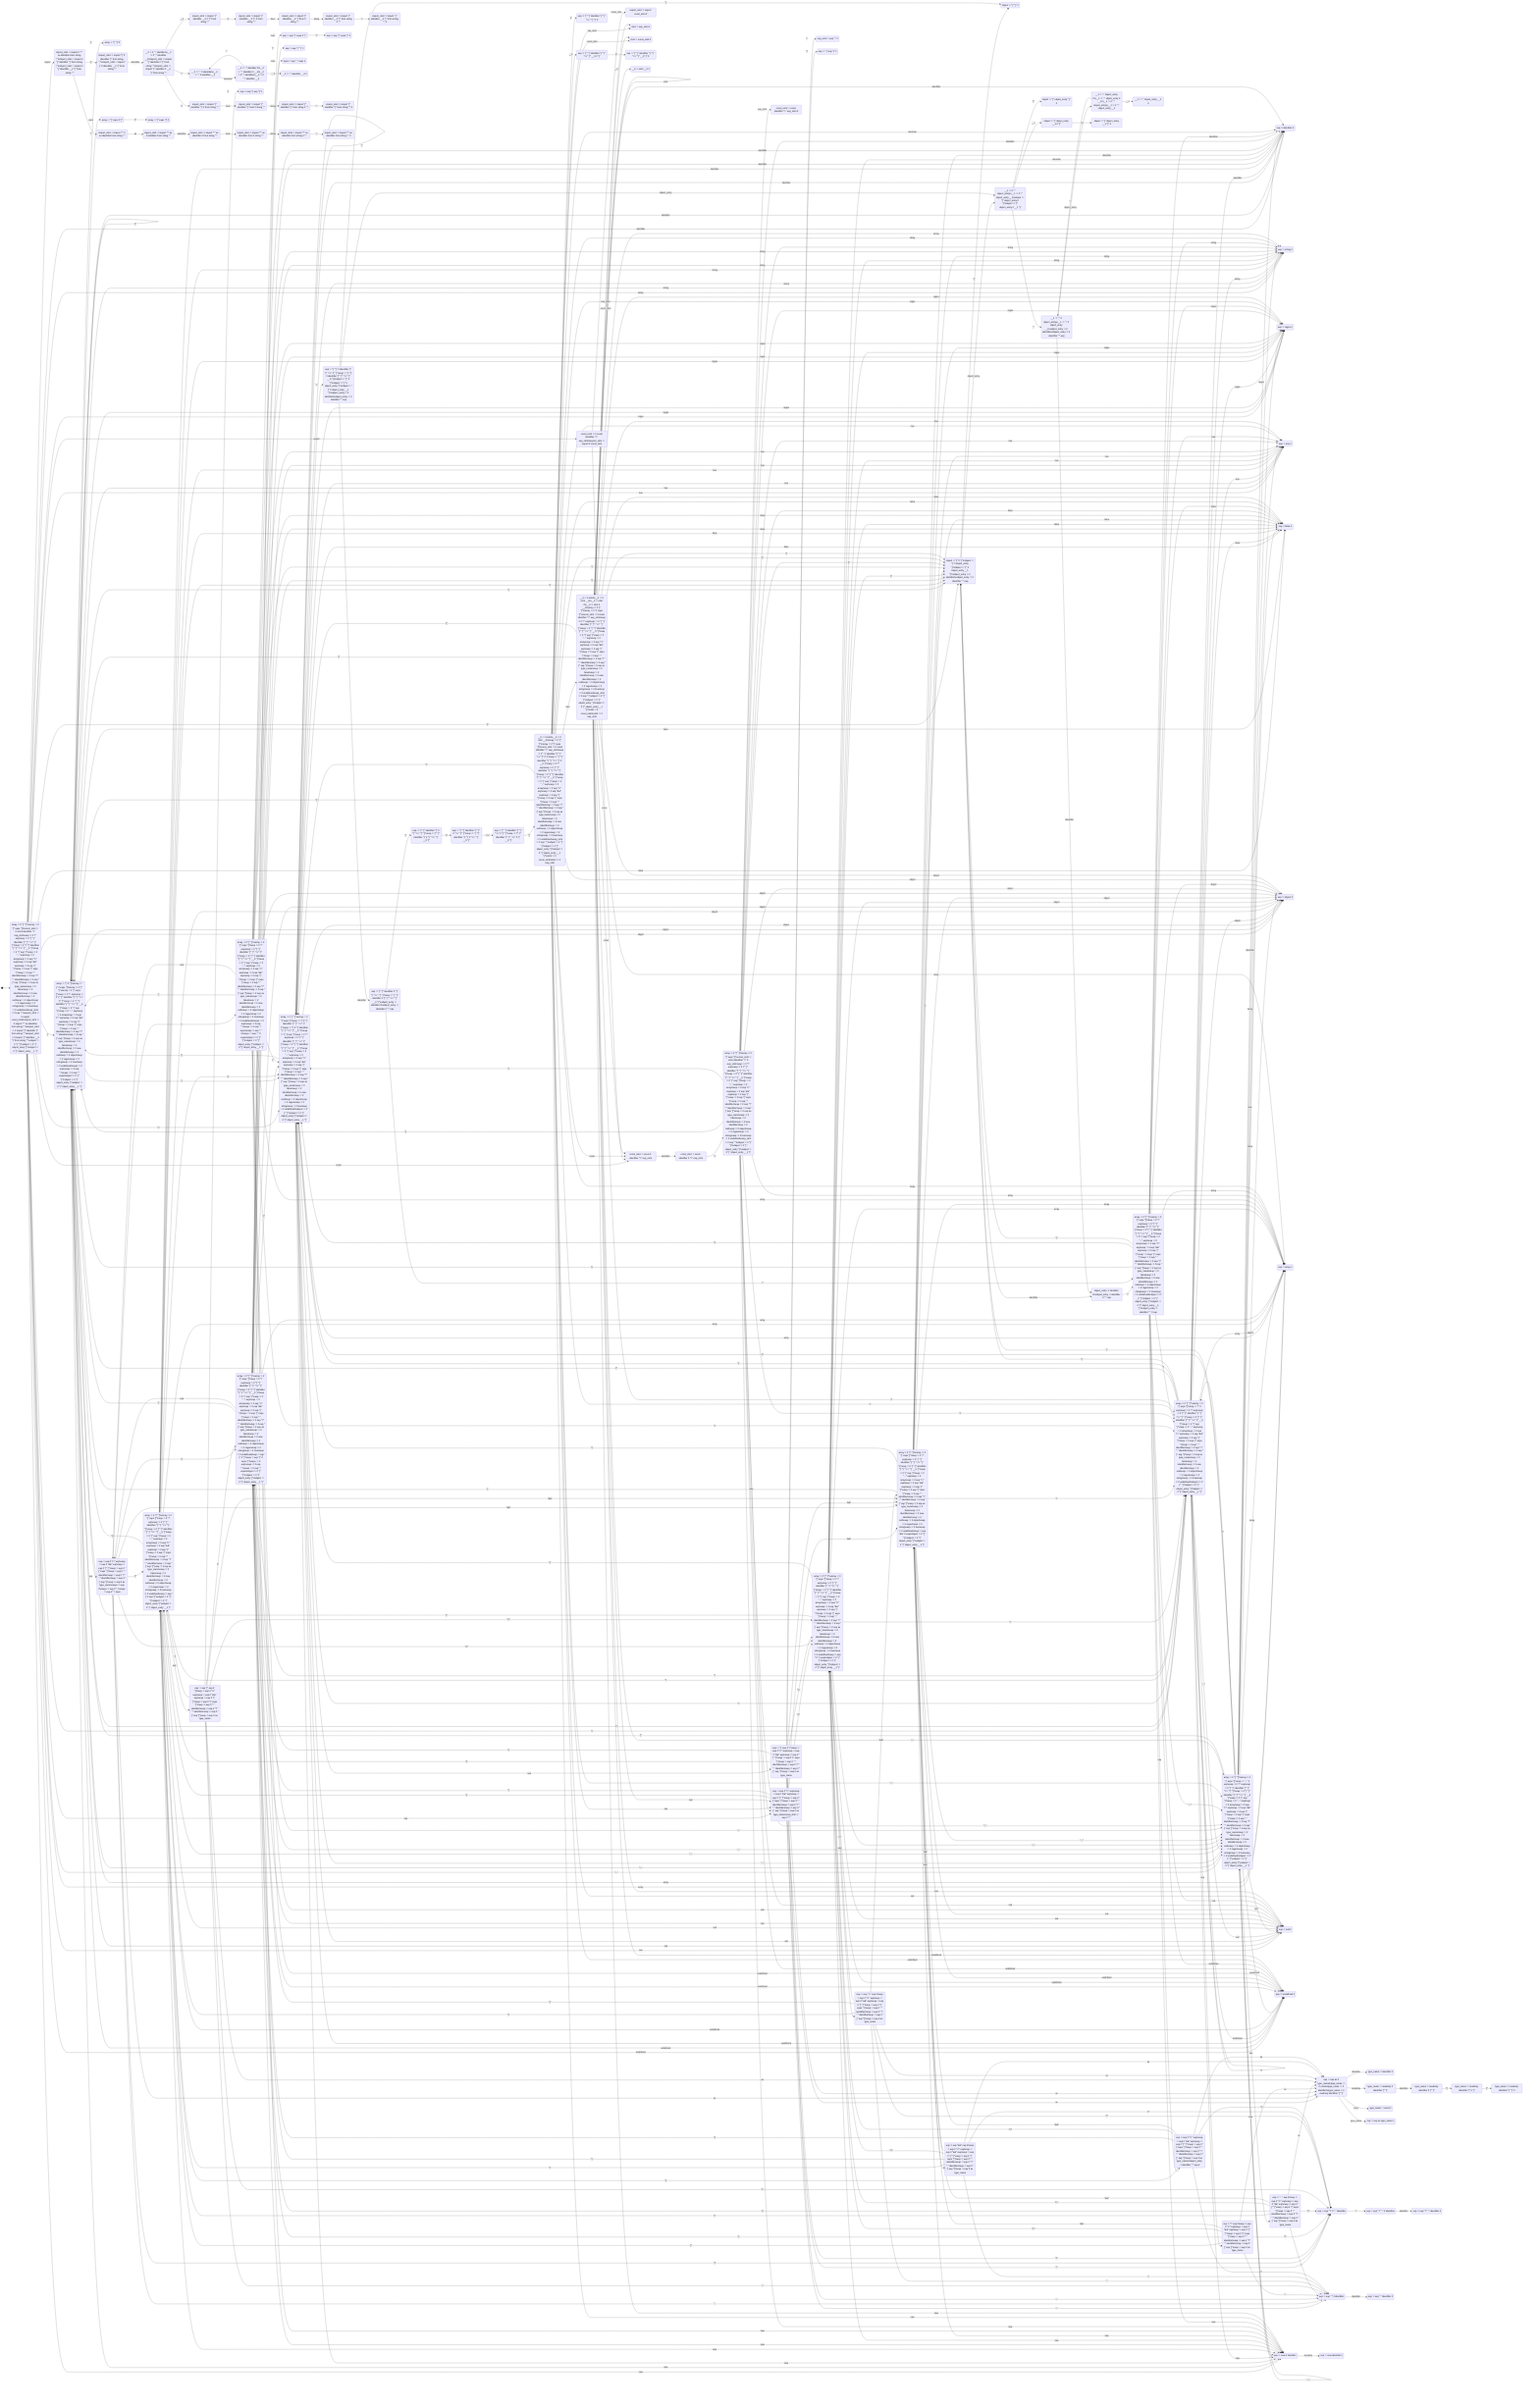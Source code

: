 stateDiagram-v2
direction LR
[*] --> pqx41xg
state "array := # &quot;[&quot; &quot;]&quot;\narray := # &quot;[&quot; exps &quot;]&quot;\nconst_stmt := # const identifier &quot;=&quot; exp_stmt\nexp := # &quot;!&quot; exp\nexp := # &quot;(&quot; &quot;{&quot; identifier &quot;}&quot; &quot;)&quot; &quot;=>&quot; &quot;{&quot; &quot;}&quot;\nexp := # &quot;(&quot; &quot;{&quot; identifier &quot;}&quot; &quot;)&quot; &quot;=>&quot; &quot;{&quot; __0 &quot;}&quot;\nexp := # &quot;(&quot; exp &quot;)&quot;\nexp := # &quot;...&quot; exp\nexp := # array\nexp := # exp &quot;!=&quot; exp\nexp := # exp &quot;&&&quot; exp\nexp := # exp &quot;(&quot; &quot;)&quot;\nexp := # exp &quot;(&quot; exps &quot;)&quot;\nexp := # exp &quot;.&quot; identifier\nexp := # exp &quot;?&quot; &quot;.&quot; identifier\nexp := # exp &quot;[&quot; exp &quot;]&quot;\nexp := # exp as type_name\nexp := # false\nexp := # identifier\nexp := # new identifier\nexp := # null\nexp := # object\nexp := # regex\nexp := # string\nexp := # true\nexp := # undefined\nexp_stmt := # exp &quot;;&quot;\nexport_stmt := # export const_stmt\nimport_stmt := # import &quot;*&quot; as identifier from string &quot;;&quot;\nimport_stmt := # import &quot;{&quot; identifier &quot;}&quot; from string &quot;;&quot;\nimport_stmt := # import &quot;{&quot; identifier __2 &quot;}&quot; from string &quot;;&quot;\nobject := # &quot;{&quot; &quot;}&quot;\nobject := # &quot;{&quot; object_entry &quot;}&quot;\nobject := # &quot;{&quot; object_entry __1 &quot;}&quot;" as pqx41xg
pqx41xg --> npreqca: #105;#100;#101;#110;#116;#105;#102;#105;#101;#114;
pqx41xg --> n414vr7: #34;#91;#34;
pqx41xg --> pia8n9b: #99;#111;#110;#115;#116;
pqx41xg --> ptu34g2: #101;#120;#112;
pqx41xg --> nxbgw36: #115;#116;#114;#105;#110;#103;
pqx41xg --> nduxh80: #114;#101;#103;#101;#120;
pqx41xg --> p9vc8y3: #116;#114;#117;#101;
pqx41xg --> plagb58: #102;#97;#108;#115;#101;
pqx41xg --> p9itirg: #111;#98;#106;#101;#99;#116;
pqx41xg --> pr2c7c2: #97;#114;#114;#97;#121;
pqx41xg --> p72kao4: #110;#117;#108;#108;
pqx41xg --> n28xhnr: #117;#110;#100;#101;#102;#105;#110;#101;#100;
pqx41xg --> n62dptj: #34;#40;#34;
pqx41xg --> p7di4vj: #34;#123;#34;
pqx41xg --> nfi3tvk: #110;#101;#119;
pqx41xg --> p4p6aod: #34;#33;#34;
pqx41xg --> nrnrome: #34;#46;#46;#46;#34;
pqx41xg --> n28uneg: #101;#120;#112;#111;#114;#116;
pqx41xg --> p2s4qwq: #105;#109;#112;#111;#114;#116;
state "exp := identifier #" as npreqca
state "array := &quot;[&quot; # &quot;]&quot;\narray := &quot;[&quot; # exps &quot;]&quot;\narray := # &quot;[&quot; &quot;]&quot;\narray := # &quot;[&quot; exps &quot;]&quot;\nexp := # &quot;!&quot; exp\nexp := # &quot;(&quot; &quot;{&quot; identifier &quot;}&quot; &quot;)&quot; &quot;=>&quot; &quot;{&quot; &quot;}&quot;\nexp := # &quot;(&quot; &quot;{&quot; identifier &quot;}&quot; &quot;)&quot; &quot;=>&quot; &quot;{&quot; __0 &quot;}&quot;\nexp := # &quot;(&quot; exp &quot;)&quot;\nexp := # &quot;...&quot; exp\nexp := # array\nexp := # exp &quot;!=&quot; exp\nexp := # exp &quot;&&&quot; exp\nexp := # exp &quot;(&quot; &quot;)&quot;\nexp := # exp &quot;(&quot; exps &quot;)&quot;\nexp := # exp &quot;.&quot; identifier\nexp := # exp &quot;?&quot; &quot;.&quot; identifier\nexp := # exp &quot;[&quot; exp &quot;]&quot;\nexp := # exp as type_name\nexp := # false\nexp := # identifier\nexp := # new identifier\nexp := # null\nexp := # object\nexp := # regex\nexp := # string\nexp := # true\nexp := # undefined\nexps := # exp\nexps := # exp &quot;,&quot;\nexps := # exp &quot;,&quot; exps\nobject := # &quot;{&quot; &quot;}&quot;\nobject := # &quot;{&quot; object_entry &quot;}&quot;\nobject := # &quot;{&quot; object_entry __1 &quot;}&quot;" as n414vr7
n414vr7 --> npreqca: #105;#100;#101;#110;#116;#105;#102;#105;#101;#114;
n414vr7 --> n414vr7: #34;#91;#34;
n414vr7 --> p6ippfh: #34;#93;#34;
n414vr7 --> nl8kr71: #101;#120;#112;
n414vr7 --> pb3oft9: #101;#120;#112;#115;
n414vr7 --> nxbgw36: #115;#116;#114;#105;#110;#103;
n414vr7 --> nduxh80: #114;#101;#103;#101;#120;
n414vr7 --> p9vc8y3: #116;#114;#117;#101;
n414vr7 --> plagb58: #102;#97;#108;#115;#101;
n414vr7 --> p9itirg: #111;#98;#106;#101;#99;#116;
n414vr7 --> pr2c7c2: #97;#114;#114;#97;#121;
n414vr7 --> p72kao4: #110;#117;#108;#108;
n414vr7 --> n28xhnr: #117;#110;#100;#101;#102;#105;#110;#101;#100;
n414vr7 --> n62dptj: #34;#40;#34;
n414vr7 --> p7di4vj: #34;#123;#34;
n414vr7 --> nfi3tvk: #110;#101;#119;
n414vr7 --> p4p6aod: #34;#33;#34;
n414vr7 --> nrnrome: #34;#46;#46;#46;#34;
state "const_stmt := const # identifier &quot;=&quot; exp_stmt" as pia8n9b
pia8n9b --> p712di1: #105;#100;#101;#110;#116;#105;#102;#105;#101;#114;
state "exp := exp # &quot;!=&quot; exp\nexp := exp # &quot;&&&quot; exp\nexp := exp # &quot;(&quot; &quot;)&quot;\nexp := exp # &quot;(&quot; exps &quot;)&quot;\nexp := exp # &quot;.&quot; identifier\nexp := exp # &quot;?&quot; &quot;.&quot; identifier\nexp := exp # &quot;[&quot; exp &quot;]&quot;\nexp := exp # as type_name\nexp_stmt := exp # &quot;;&quot;" as ptu34g2
ptu34g2 --> phuui5p: #34;#91;#34;
ptu34g2 --> p2ijmdp: #97;#115;
ptu34g2 --> p40vcnx: #34;#40;#34;
ptu34g2 --> p56cmmg: #34;#63;#34;
ptu34g2 --> pnd8ckt: #34;#46;#34;
ptu34g2 --> ptuemcj: #34;#33;#61;#34;
ptu34g2 --> p8v4w4f: #34;#38;#38;#34;
ptu34g2 --> nov9r0e: #34;#59;#34;
state "exp := string #" as nxbgw36
state "exp := regex #" as nduxh80
state "exp := true #" as p9vc8y3
state "exp := false #" as plagb58
state "exp := object #" as p9itirg
state "exp := array #" as pr2c7c2
state "exp := null #" as p72kao4
state "exp := undefined #" as n28xhnr
state "array := # &quot;[&quot; &quot;]&quot;\narray := # &quot;[&quot; exps &quot;]&quot;\nexp := &quot;(&quot; # &quot;{&quot; identifier &quot;}&quot; &quot;)&quot; &quot;=>&quot; &quot;{&quot; &quot;}&quot;\nexp := &quot;(&quot; # &quot;{&quot; identifier &quot;}&quot; &quot;)&quot; &quot;=>&quot; &quot;{&quot; __0 &quot;}&quot;\nexp := &quot;(&quot; # exp &quot;)&quot;\nexp := # &quot;!&quot; exp\nexp := # &quot;(&quot; &quot;{&quot; identifier &quot;}&quot; &quot;)&quot; &quot;=>&quot; &quot;{&quot; &quot;}&quot;\nexp := # &quot;(&quot; &quot;{&quot; identifier &quot;}&quot; &quot;)&quot; &quot;=>&quot; &quot;{&quot; __0 &quot;}&quot;\nexp := # &quot;(&quot; exp &quot;)&quot;\nexp := # &quot;...&quot; exp\nexp := # array\nexp := # exp &quot;!=&quot; exp\nexp := # exp &quot;&&&quot; exp\nexp := # exp &quot;(&quot; &quot;)&quot;\nexp := # exp &quot;(&quot; exps &quot;)&quot;\nexp := # exp &quot;.&quot; identifier\nexp := # exp &quot;?&quot; &quot;.&quot; identifier\nexp := # exp &quot;[&quot; exp &quot;]&quot;\nexp := # exp as type_name\nexp := # false\nexp := # identifier\nexp := # new identifier\nexp := # null\nexp := # object\nexp := # regex\nexp := # string\nexp := # true\nexp := # undefined\nobject := # &quot;{&quot; &quot;}&quot;\nobject := # &quot;{&quot; object_entry &quot;}&quot;\nobject := # &quot;{&quot; object_entry __1 &quot;}&quot;" as n62dptj
n62dptj --> npreqca: #105;#100;#101;#110;#116;#105;#102;#105;#101;#114;
n62dptj --> n414vr7: #34;#91;#34;
n62dptj --> nb2vnib: #101;#120;#112;
n62dptj --> nxbgw36: #115;#116;#114;#105;#110;#103;
n62dptj --> nduxh80: #114;#101;#103;#101;#120;
n62dptj --> p9vc8y3: #116;#114;#117;#101;
n62dptj --> plagb58: #102;#97;#108;#115;#101;
n62dptj --> p9itirg: #111;#98;#106;#101;#99;#116;
n62dptj --> pr2c7c2: #97;#114;#114;#97;#121;
n62dptj --> p72kao4: #110;#117;#108;#108;
n62dptj --> n28xhnr: #117;#110;#100;#101;#102;#105;#110;#101;#100;
n62dptj --> n62dptj: #34;#40;#34;
n62dptj --> nflr6e9: #34;#123;#34;
n62dptj --> nfi3tvk: #110;#101;#119;
n62dptj --> p4p6aod: #34;#33;#34;
n62dptj --> nrnrome: #34;#46;#46;#46;#34;
state "object := &quot;{&quot; # &quot;}&quot;\nobject := &quot;{&quot; # object_entry &quot;}&quot;\nobject := &quot;{&quot; # object_entry __1 &quot;}&quot;\nobject_entry := # identifier\nobject_entry := # identifier &quot;:&quot; exp" as p7di4vj
p7di4vj --> pherssx: #105;#100;#101;#110;#116;#105;#102;#105;#101;#114;
p7di4vj --> pnt6gt3: #34;#125;#34;
p7di4vj --> n81mpq6: #111;#98;#106;#101;#99;#116;#95;#101;#110;#116;#114;#121;
state "exp := new # identifier" as nfi3tvk
nfi3tvk --> pqaqlk6: #105;#100;#101;#110;#116;#105;#102;#105;#101;#114;
state "array := # &quot;[&quot; &quot;]&quot;\narray := # &quot;[&quot; exps &quot;]&quot;\nexp := &quot;!&quot; # exp\nexp := # &quot;!&quot; exp\nexp := # &quot;(&quot; &quot;{&quot; identifier &quot;}&quot; &quot;)&quot; &quot;=>&quot; &quot;{&quot; &quot;}&quot;\nexp := # &quot;(&quot; &quot;{&quot; identifier &quot;}&quot; &quot;)&quot; &quot;=>&quot; &quot;{&quot; __0 &quot;}&quot;\nexp := # &quot;(&quot; exp &quot;)&quot;\nexp := # &quot;...&quot; exp\nexp := # array\nexp := # exp &quot;!=&quot; exp\nexp := # exp &quot;&&&quot; exp\nexp := # exp &quot;(&quot; &quot;)&quot;\nexp := # exp &quot;(&quot; exps &quot;)&quot;\nexp := # exp &quot;.&quot; identifier\nexp := # exp &quot;?&quot; &quot;.&quot; identifier\nexp := # exp &quot;[&quot; exp &quot;]&quot;\nexp := # exp as type_name\nexp := # false\nexp := # identifier\nexp := # new identifier\nexp := # null\nexp := # object\nexp := # regex\nexp := # string\nexp := # true\nexp := # undefined\nobject := # &quot;{&quot; &quot;}&quot;\nobject := # &quot;{&quot; object_entry &quot;}&quot;\nobject := # &quot;{&quot; object_entry __1 &quot;}&quot;" as p4p6aod
p4p6aod --> npreqca: #105;#100;#101;#110;#116;#105;#102;#105;#101;#114;
p4p6aod --> n414vr7: #34;#91;#34;
p4p6aod --> pil9l6x: #101;#120;#112;
p4p6aod --> nxbgw36: #115;#116;#114;#105;#110;#103;
p4p6aod --> nduxh80: #114;#101;#103;#101;#120;
p4p6aod --> p9vc8y3: #116;#114;#117;#101;
p4p6aod --> plagb58: #102;#97;#108;#115;#101;
p4p6aod --> p9itirg: #111;#98;#106;#101;#99;#116;
p4p6aod --> pr2c7c2: #97;#114;#114;#97;#121;
p4p6aod --> p72kao4: #110;#117;#108;#108;
p4p6aod --> n28xhnr: #117;#110;#100;#101;#102;#105;#110;#101;#100;
p4p6aod --> n62dptj: #34;#40;#34;
p4p6aod --> p7di4vj: #34;#123;#34;
p4p6aod --> nfi3tvk: #110;#101;#119;
p4p6aod --> p4p6aod: #34;#33;#34;
p4p6aod --> nrnrome: #34;#46;#46;#46;#34;
state "array := # &quot;[&quot; &quot;]&quot;\narray := # &quot;[&quot; exps &quot;]&quot;\nexp := &quot;...&quot; # exp\nexp := # &quot;!&quot; exp\nexp := # &quot;(&quot; &quot;{&quot; identifier &quot;}&quot; &quot;)&quot; &quot;=>&quot; &quot;{&quot; &quot;}&quot;\nexp := # &quot;(&quot; &quot;{&quot; identifier &quot;}&quot; &quot;)&quot; &quot;=>&quot; &quot;{&quot; __0 &quot;}&quot;\nexp := # &quot;(&quot; exp &quot;)&quot;\nexp := # &quot;...&quot; exp\nexp := # array\nexp := # exp &quot;!=&quot; exp\nexp := # exp &quot;&&&quot; exp\nexp := # exp &quot;(&quot; &quot;)&quot;\nexp := # exp &quot;(&quot; exps &quot;)&quot;\nexp := # exp &quot;.&quot; identifier\nexp := # exp &quot;?&quot; &quot;.&quot; identifier\nexp := # exp &quot;[&quot; exp &quot;]&quot;\nexp := # exp as type_name\nexp := # false\nexp := # identifier\nexp := # new identifier\nexp := # null\nexp := # object\nexp := # regex\nexp := # string\nexp := # true\nexp := # undefined\nobject := # &quot;{&quot; &quot;}&quot;\nobject := # &quot;{&quot; object_entry &quot;}&quot;\nobject := # &quot;{&quot; object_entry __1 &quot;}&quot;" as nrnrome
nrnrome --> npreqca: #105;#100;#101;#110;#116;#105;#102;#105;#101;#114;
nrnrome --> n414vr7: #34;#91;#34;
nrnrome --> nrdcy04: #101;#120;#112;
nrnrome --> nxbgw36: #115;#116;#114;#105;#110;#103;
nrnrome --> nduxh80: #114;#101;#103;#101;#120;
nrnrome --> p9vc8y3: #116;#114;#117;#101;
nrnrome --> plagb58: #102;#97;#108;#115;#101;
nrnrome --> p9itirg: #111;#98;#106;#101;#99;#116;
nrnrome --> pr2c7c2: #97;#114;#114;#97;#121;
nrnrome --> p72kao4: #110;#117;#108;#108;
nrnrome --> n28xhnr: #117;#110;#100;#101;#102;#105;#110;#101;#100;
nrnrome --> n62dptj: #34;#40;#34;
nrnrome --> p7di4vj: #34;#123;#34;
nrnrome --> nfi3tvk: #110;#101;#119;
nrnrome --> p4p6aod: #34;#33;#34;
nrnrome --> nrnrome: #34;#46;#46;#46;#34;
state "const_stmt := # const identifier &quot;=&quot; exp_stmt\nexport_stmt := export # const_stmt" as n28uneg
n28uneg --> pia8n9b: #99;#111;#110;#115;#116;
n28uneg --> p44wlc3: #99;#111;#110;#115;#116;#95;#115;#116;#109;#116;
state "import_stmt := import # &quot;*&quot; as identifier from string &quot;;&quot;\nimport_stmt := import # &quot;{&quot; identifier &quot;}&quot; from string &quot;;&quot;\nimport_stmt := import # &quot;{&quot; identifier __2 &quot;}&quot; from string &quot;;&quot;" as p2s4qwq
p2s4qwq --> nm0fwzo: #34;#123;#34;
p2s4qwq --> poj9djc: #34;#42;#34;
state "array := &quot;[&quot; &quot;]&quot; #" as p6ippfh
state "exp := exp # &quot;!=&quot; exp\nexp := exp # &quot;&&&quot; exp\nexp := exp # &quot;(&quot; &quot;)&quot;\nexp := exp # &quot;(&quot; exps &quot;)&quot;\nexp := exp # &quot;.&quot; identifier\nexp := exp # &quot;?&quot; &quot;.&quot; identifier\nexp := exp # &quot;[&quot; exp &quot;]&quot;\nexp := exp # as type_name\nexps := exp #\nexps := exp # &quot;,&quot;\nexps := exp # &quot;,&quot; exps" as nl8kr71
nl8kr71 --> phuui5p: #34;#91;#34;
nl8kr71 --> n2ca4b5: #34;#44;#34;
nl8kr71 --> p2ijmdp: #97;#115;
nl8kr71 --> p40vcnx: #34;#40;#34;
nl8kr71 --> p56cmmg: #34;#63;#34;
nl8kr71 --> pnd8ckt: #34;#46;#34;
nl8kr71 --> ptuemcj: #34;#33;#61;#34;
nl8kr71 --> p8v4w4f: #34;#38;#38;#34;
state "array := &quot;[&quot; exps # &quot;]&quot;" as pb3oft9
pb3oft9 --> pb47jyl: #34;#93;#34;
state "const_stmt := const identifier # &quot;=&quot; exp_stmt" as p712di1
p712di1 --> nngw9ez: #34;#61;#34;
state "array := # &quot;[&quot; &quot;]&quot;\narray := # &quot;[&quot; exps &quot;]&quot;\nexp := # &quot;!&quot; exp\nexp := # &quot;(&quot; &quot;{&quot; identifier &quot;}&quot; &quot;)&quot; &quot;=>&quot; &quot;{&quot; &quot;}&quot;\nexp := # &quot;(&quot; &quot;{&quot; identifier &quot;}&quot; &quot;)&quot; &quot;=>&quot; &quot;{&quot; __0 &quot;}&quot;\nexp := # &quot;(&quot; exp &quot;)&quot;\nexp := # &quot;...&quot; exp\nexp := # array\nexp := # exp &quot;!=&quot; exp\nexp := # exp &quot;&&&quot; exp\nexp := # exp &quot;(&quot; &quot;)&quot;\nexp := # exp &quot;(&quot; exps &quot;)&quot;\nexp := # exp &quot;.&quot; identifier\nexp := # exp &quot;?&quot; &quot;.&quot; identifier\nexp := # exp &quot;[&quot; exp &quot;]&quot;\nexp := # exp as type_name\nexp := # false\nexp := # identifier\nexp := # new identifier\nexp := # null\nexp := # object\nexp := # regex\nexp := # string\nexp := # true\nexp := # undefined\nexp := exp &quot;[&quot; # exp &quot;]&quot;\nobject := # &quot;{&quot; &quot;}&quot;\nobject := # &quot;{&quot; object_entry &quot;}&quot;\nobject := # &quot;{&quot; object_entry __1 &quot;}&quot;" as phuui5p
phuui5p --> npreqca: #105;#100;#101;#110;#116;#105;#102;#105;#101;#114;
phuui5p --> n414vr7: #34;#91;#34;
phuui5p --> p6xnsqb: #101;#120;#112;
phuui5p --> nxbgw36: #115;#116;#114;#105;#110;#103;
phuui5p --> nduxh80: #114;#101;#103;#101;#120;
phuui5p --> p9vc8y3: #116;#114;#117;#101;
phuui5p --> plagb58: #102;#97;#108;#115;#101;
phuui5p --> p9itirg: #111;#98;#106;#101;#99;#116;
phuui5p --> pr2c7c2: #97;#114;#114;#97;#121;
phuui5p --> p72kao4: #110;#117;#108;#108;
phuui5p --> n28xhnr: #117;#110;#100;#101;#102;#105;#110;#101;#100;
phuui5p --> n62dptj: #34;#40;#34;
phuui5p --> p7di4vj: #34;#123;#34;
phuui5p --> nfi3tvk: #110;#101;#119;
phuui5p --> p4p6aod: #34;#33;#34;
phuui5p --> nrnrome: #34;#46;#46;#46;#34;
state "exp := exp as # type_name\ntype_name := # const\ntype_name := # identifier\ntype_name := # readonly identifier &quot;[&quot; &quot;]&quot;" as p2ijmdp
p2ijmdp --> piec8l5: #105;#100;#101;#110;#116;#105;#102;#105;#101;#114;
p2ijmdp --> nha70c9: #114;#101;#97;#100;#111;#110;#108;#121;
p2ijmdp --> n1tp56v: #99;#111;#110;#115;#116;
p2ijmdp --> pvx66n6: #116;#121;#112;#101;#95;#110;#97;#109;#101;
state "array := # &quot;[&quot; &quot;]&quot;\narray := # &quot;[&quot; exps &quot;]&quot;\nexp := # &quot;!&quot; exp\nexp := # &quot;(&quot; &quot;{&quot; identifier &quot;}&quot; &quot;)&quot; &quot;=>&quot; &quot;{&quot; &quot;}&quot;\nexp := # &quot;(&quot; &quot;{&quot; identifier &quot;}&quot; &quot;)&quot; &quot;=>&quot; &quot;{&quot; __0 &quot;}&quot;\nexp := # &quot;(&quot; exp &quot;)&quot;\nexp := # &quot;...&quot; exp\nexp := # array\nexp := # exp &quot;!=&quot; exp\nexp := # exp &quot;&&&quot; exp\nexp := # exp &quot;(&quot; &quot;)&quot;\nexp := # exp &quot;(&quot; exps &quot;)&quot;\nexp := # exp &quot;.&quot; identifier\nexp := # exp &quot;?&quot; &quot;.&quot; identifier\nexp := # exp &quot;[&quot; exp &quot;]&quot;\nexp := # exp as type_name\nexp := # false\nexp := # identifier\nexp := # new identifier\nexp := # null\nexp := # object\nexp := # regex\nexp := # string\nexp := # true\nexp := # undefined\nexp := exp &quot;(&quot; # &quot;)&quot;\nexp := exp &quot;(&quot; # exps &quot;)&quot;\nexps := # exp\nexps := # exp &quot;,&quot;\nexps := # exp &quot;,&quot; exps\nobject := # &quot;{&quot; &quot;}&quot;\nobject := # &quot;{&quot; object_entry &quot;}&quot;\nobject := # &quot;{&quot; object_entry __1 &quot;}&quot;" as p40vcnx
p40vcnx --> npreqca: #105;#100;#101;#110;#116;#105;#102;#105;#101;#114;
p40vcnx --> n414vr7: #34;#91;#34;
p40vcnx --> nl8kr71: #101;#120;#112;
p40vcnx --> ndx36x7: #101;#120;#112;#115;
p40vcnx --> nxbgw36: #115;#116;#114;#105;#110;#103;
p40vcnx --> nduxh80: #114;#101;#103;#101;#120;
p40vcnx --> p9vc8y3: #116;#114;#117;#101;
p40vcnx --> plagb58: #102;#97;#108;#115;#101;
p40vcnx --> p9itirg: #111;#98;#106;#101;#99;#116;
p40vcnx --> pr2c7c2: #97;#114;#114;#97;#121;
p40vcnx --> p72kao4: #110;#117;#108;#108;
p40vcnx --> n28xhnr: #117;#110;#100;#101;#102;#105;#110;#101;#100;
p40vcnx --> n62dptj: #34;#40;#34;
p40vcnx --> pclsm9p: #34;#41;#34;
p40vcnx --> p7di4vj: #34;#123;#34;
p40vcnx --> nfi3tvk: #110;#101;#119;
p40vcnx --> p4p6aod: #34;#33;#34;
p40vcnx --> nrnrome: #34;#46;#46;#46;#34;
state "exp := exp &quot;?&quot; # &quot;.&quot; identifier" as p56cmmg
p56cmmg --> p6jvh54: #34;#46;#34;
state "exp := exp &quot;.&quot; # identifier" as pnd8ckt
pnd8ckt --> n5v19yl: #105;#100;#101;#110;#116;#105;#102;#105;#101;#114;
state "array := # &quot;[&quot; &quot;]&quot;\narray := # &quot;[&quot; exps &quot;]&quot;\nexp := # &quot;!&quot; exp\nexp := # &quot;(&quot; &quot;{&quot; identifier &quot;}&quot; &quot;)&quot; &quot;=>&quot; &quot;{&quot; &quot;}&quot;\nexp := # &quot;(&quot; &quot;{&quot; identifier &quot;}&quot; &quot;)&quot; &quot;=>&quot; &quot;{&quot; __0 &quot;}&quot;\nexp := # &quot;(&quot; exp &quot;)&quot;\nexp := # &quot;...&quot; exp\nexp := # array\nexp := # exp &quot;!=&quot; exp\nexp := # exp &quot;&&&quot; exp\nexp := # exp &quot;(&quot; &quot;)&quot;\nexp := # exp &quot;(&quot; exps &quot;)&quot;\nexp := # exp &quot;.&quot; identifier\nexp := # exp &quot;?&quot; &quot;.&quot; identifier\nexp := # exp &quot;[&quot; exp &quot;]&quot;\nexp := # exp as type_name\nexp := # false\nexp := # identifier\nexp := # new identifier\nexp := # null\nexp := # object\nexp := # regex\nexp := # string\nexp := # true\nexp := # undefined\nexp := exp &quot;!=&quot; # exp\nobject := # &quot;{&quot; &quot;}&quot;\nobject := # &quot;{&quot; object_entry &quot;}&quot;\nobject := # &quot;{&quot; object_entry __1 &quot;}&quot;" as ptuemcj
ptuemcj --> npreqca: #105;#100;#101;#110;#116;#105;#102;#105;#101;#114;
ptuemcj --> n414vr7: #34;#91;#34;
ptuemcj --> ncb8tb3: #101;#120;#112;
ptuemcj --> nxbgw36: #115;#116;#114;#105;#110;#103;
ptuemcj --> nduxh80: #114;#101;#103;#101;#120;
ptuemcj --> p9vc8y3: #116;#114;#117;#101;
ptuemcj --> plagb58: #102;#97;#108;#115;#101;
ptuemcj --> p9itirg: #111;#98;#106;#101;#99;#116;
ptuemcj --> pr2c7c2: #97;#114;#114;#97;#121;
ptuemcj --> p72kao4: #110;#117;#108;#108;
ptuemcj --> n28xhnr: #117;#110;#100;#101;#102;#105;#110;#101;#100;
ptuemcj --> n62dptj: #34;#40;#34;
ptuemcj --> p7di4vj: #34;#123;#34;
ptuemcj --> nfi3tvk: #110;#101;#119;
ptuemcj --> p4p6aod: #34;#33;#34;
ptuemcj --> nrnrome: #34;#46;#46;#46;#34;
state "array := # &quot;[&quot; &quot;]&quot;\narray := # &quot;[&quot; exps &quot;]&quot;\nexp := # &quot;!&quot; exp\nexp := # &quot;(&quot; &quot;{&quot; identifier &quot;}&quot; &quot;)&quot; &quot;=>&quot; &quot;{&quot; &quot;}&quot;\nexp := # &quot;(&quot; &quot;{&quot; identifier &quot;}&quot; &quot;)&quot; &quot;=>&quot; &quot;{&quot; __0 &quot;}&quot;\nexp := # &quot;(&quot; exp &quot;)&quot;\nexp := # &quot;...&quot; exp\nexp := # array\nexp := # exp &quot;!=&quot; exp\nexp := # exp &quot;&&&quot; exp\nexp := # exp &quot;(&quot; &quot;)&quot;\nexp := # exp &quot;(&quot; exps &quot;)&quot;\nexp := # exp &quot;.&quot; identifier\nexp := # exp &quot;?&quot; &quot;.&quot; identifier\nexp := # exp &quot;[&quot; exp &quot;]&quot;\nexp := # exp as type_name\nexp := # false\nexp := # identifier\nexp := # new identifier\nexp := # null\nexp := # object\nexp := # regex\nexp := # string\nexp := # true\nexp := # undefined\nexp := exp &quot;&&&quot; # exp\nobject := # &quot;{&quot; &quot;}&quot;\nobject := # &quot;{&quot; object_entry &quot;}&quot;\nobject := # &quot;{&quot; object_entry __1 &quot;}&quot;" as p8v4w4f
p8v4w4f --> npreqca: #105;#100;#101;#110;#116;#105;#102;#105;#101;#114;
p8v4w4f --> n414vr7: #34;#91;#34;
p8v4w4f --> n35nntv: #101;#120;#112;
p8v4w4f --> nxbgw36: #115;#116;#114;#105;#110;#103;
p8v4w4f --> nduxh80: #114;#101;#103;#101;#120;
p8v4w4f --> p9vc8y3: #116;#114;#117;#101;
p8v4w4f --> plagb58: #102;#97;#108;#115;#101;
p8v4w4f --> p9itirg: #111;#98;#106;#101;#99;#116;
p8v4w4f --> pr2c7c2: #97;#114;#114;#97;#121;
p8v4w4f --> p72kao4: #110;#117;#108;#108;
p8v4w4f --> n28xhnr: #117;#110;#100;#101;#102;#105;#110;#101;#100;
p8v4w4f --> n62dptj: #34;#40;#34;
p8v4w4f --> p7di4vj: #34;#123;#34;
p8v4w4f --> nfi3tvk: #110;#101;#119;
p8v4w4f --> p4p6aod: #34;#33;#34;
p8v4w4f --> nrnrome: #34;#46;#46;#46;#34;
state "exp_stmt := exp &quot;;&quot; #" as nov9r0e
state "exp := &quot;(&quot; exp # &quot;)&quot;\nexp := exp # &quot;!=&quot; exp\nexp := exp # &quot;&&&quot; exp\nexp := exp # &quot;(&quot; &quot;)&quot;\nexp := exp # &quot;(&quot; exps &quot;)&quot;\nexp := exp # &quot;.&quot; identifier\nexp := exp # &quot;?&quot; &quot;.&quot; identifier\nexp := exp # &quot;[&quot; exp &quot;]&quot;\nexp := exp # as type_name" as nb2vnib
nb2vnib --> phuui5p: #34;#91;#34;
nb2vnib --> p2ijmdp: #97;#115;
nb2vnib --> p40vcnx: #34;#40;#34;
nb2vnib --> pq6mn99: #34;#41;#34;
nb2vnib --> p56cmmg: #34;#63;#34;
nb2vnib --> pnd8ckt: #34;#46;#34;
nb2vnib --> ptuemcj: #34;#33;#61;#34;
nb2vnib --> p8v4w4f: #34;#38;#38;#34;
state "exp := &quot;(&quot; &quot;{&quot; # identifier &quot;}&quot; &quot;)&quot; &quot;=>&quot; &quot;{&quot; &quot;}&quot;\nexp := &quot;(&quot; &quot;{&quot; # identifier &quot;}&quot; &quot;)&quot; &quot;=>&quot; &quot;{&quot; __0 &quot;}&quot;\nobject := &quot;{&quot; # &quot;}&quot;\nobject := &quot;{&quot; # object_entry &quot;}&quot;\nobject := &quot;{&quot; # object_entry __1 &quot;}&quot;\nobject_entry := # identifier\nobject_entry := # identifier &quot;:&quot; exp" as nflr6e9
nflr6e9 --> nucz7gf: #105;#100;#101;#110;#116;#105;#102;#105;#101;#114;
nflr6e9 --> pnt6gt3: #34;#125;#34;
nflr6e9 --> n81mpq6: #111;#98;#106;#101;#99;#116;#95;#101;#110;#116;#114;#121;
state "object_entry := identifier #\nobject_entry := identifier # &quot;:&quot; exp" as pherssx
pherssx --> pj9j7og: #34;#58;#34;
state "object := &quot;{&quot; &quot;}&quot; #" as pnt6gt3
state "__1 := # &quot;,&quot; object_entry\n__1 := # &quot;,&quot; object_entry __1\nobject := &quot;{&quot; object_entry # &quot;}&quot;\nobject := &quot;{&quot; object_entry # __1 &quot;}&quot;" as n81mpq6
n81mpq6 --> pex3blk: #34;#44;#34;
n81mpq6 --> ph9p9kf: #34;#125;#34;
n81mpq6 --> nmww6jk: #95;#95;#49;
state "exp := new identifier #" as pqaqlk6
state "exp := &quot;!&quot; exp #\nexp := exp # &quot;!=&quot; exp\nexp := exp # &quot;&&&quot; exp\nexp := exp # &quot;(&quot; &quot;)&quot;\nexp := exp # &quot;(&quot; exps &quot;)&quot;\nexp := exp # &quot;.&quot; identifier\nexp := exp # &quot;?&quot; &quot;.&quot; identifier\nexp := exp # &quot;[&quot; exp &quot;]&quot;\nexp := exp # as type_name" as pil9l6x
pil9l6x --> phuui5p: #34;#91;#34;
pil9l6x --> p2ijmdp: #97;#115;
pil9l6x --> p40vcnx: #34;#40;#34;
pil9l6x --> p56cmmg: #34;#63;#34;
pil9l6x --> pnd8ckt: #34;#46;#34;
pil9l6x --> ptuemcj: #34;#33;#61;#34;
pil9l6x --> p8v4w4f: #34;#38;#38;#34;
state "exp := &quot;...&quot; exp #\nexp := exp # &quot;!=&quot; exp\nexp := exp # &quot;&&&quot; exp\nexp := exp # &quot;(&quot; &quot;)&quot;\nexp := exp # &quot;(&quot; exps &quot;)&quot;\nexp := exp # &quot;.&quot; identifier\nexp := exp # &quot;?&quot; &quot;.&quot; identifier\nexp := exp # &quot;[&quot; exp &quot;]&quot;\nexp := exp # as type_name" as nrdcy04
nrdcy04 --> phuui5p: #34;#91;#34;
nrdcy04 --> p2ijmdp: #97;#115;
nrdcy04 --> p40vcnx: #34;#40;#34;
nrdcy04 --> p56cmmg: #34;#63;#34;
nrdcy04 --> pnd8ckt: #34;#46;#34;
nrdcy04 --> ptuemcj: #34;#33;#61;#34;
nrdcy04 --> p8v4w4f: #34;#38;#38;#34;
state "export_stmt := export const_stmt #" as p44wlc3
state "import_stmt := import &quot;{&quot; # identifier &quot;}&quot; from string &quot;;&quot;\nimport_stmt := import &quot;{&quot; # identifier __2 &quot;}&quot; from string &quot;;&quot;" as nm0fwzo
nm0fwzo --> npef1po: #105;#100;#101;#110;#116;#105;#102;#105;#101;#114;
state "import_stmt := import &quot;*&quot; # as identifier from string &quot;;&quot;" as poj9djc
poj9djc --> n89vgim: #97;#115;
state "array := # &quot;[&quot; &quot;]&quot;\narray := # &quot;[&quot; exps &quot;]&quot;\nexp := # &quot;!&quot; exp\nexp := # &quot;(&quot; &quot;{&quot; identifier &quot;}&quot; &quot;)&quot; &quot;=>&quot; &quot;{&quot; &quot;}&quot;\nexp := # &quot;(&quot; &quot;{&quot; identifier &quot;}&quot; &quot;)&quot; &quot;=>&quot; &quot;{&quot; __0 &quot;}&quot;\nexp := # &quot;(&quot; exp &quot;)&quot;\nexp := # &quot;...&quot; exp\nexp := # array\nexp := # exp &quot;!=&quot; exp\nexp := # exp &quot;&&&quot; exp\nexp := # exp &quot;(&quot; &quot;)&quot;\nexp := # exp &quot;(&quot; exps &quot;)&quot;\nexp := # exp &quot;.&quot; identifier\nexp := # exp &quot;?&quot; &quot;.&quot; identifier\nexp := # exp &quot;[&quot; exp &quot;]&quot;\nexp := # exp as type_name\nexp := # false\nexp := # identifier\nexp := # new identifier\nexp := # null\nexp := # object\nexp := # regex\nexp := # string\nexp := # true\nexp := # undefined\nexps := # exp\nexps := # exp &quot;,&quot;\nexps := # exp &quot;,&quot; exps\nexps := exp &quot;,&quot; #\nexps := exp &quot;,&quot; # exps\nobject := # &quot;{&quot; &quot;}&quot;\nobject := # &quot;{&quot; object_entry &quot;}&quot;\nobject := # &quot;{&quot; object_entry __1 &quot;}&quot;" as n2ca4b5
n2ca4b5 --> npreqca: #105;#100;#101;#110;#116;#105;#102;#105;#101;#114;
n2ca4b5 --> n414vr7: #34;#91;#34;
n2ca4b5 --> nl8kr71: #101;#120;#112;
n2ca4b5 --> pwtmszb: #101;#120;#112;#115;
n2ca4b5 --> nxbgw36: #115;#116;#114;#105;#110;#103;
n2ca4b5 --> nduxh80: #114;#101;#103;#101;#120;
n2ca4b5 --> p9vc8y3: #116;#114;#117;#101;
n2ca4b5 --> plagb58: #102;#97;#108;#115;#101;
n2ca4b5 --> p9itirg: #111;#98;#106;#101;#99;#116;
n2ca4b5 --> pr2c7c2: #97;#114;#114;#97;#121;
n2ca4b5 --> p72kao4: #110;#117;#108;#108;
n2ca4b5 --> n28xhnr: #117;#110;#100;#101;#102;#105;#110;#101;#100;
n2ca4b5 --> n62dptj: #34;#40;#34;
n2ca4b5 --> p7di4vj: #34;#123;#34;
n2ca4b5 --> nfi3tvk: #110;#101;#119;
n2ca4b5 --> p4p6aod: #34;#33;#34;
n2ca4b5 --> nrnrome: #34;#46;#46;#46;#34;
state "array := &quot;[&quot; exps &quot;]&quot; #" as pb47jyl
state "array := # &quot;[&quot; &quot;]&quot;\narray := # &quot;[&quot; exps &quot;]&quot;\nconst_stmt := const identifier &quot;=&quot; # exp_stmt\nexp := # &quot;!&quot; exp\nexp := # &quot;(&quot; &quot;{&quot; identifier &quot;}&quot; &quot;)&quot; &quot;=>&quot; &quot;{&quot; &quot;}&quot;\nexp := # &quot;(&quot; &quot;{&quot; identifier &quot;}&quot; &quot;)&quot; &quot;=>&quot; &quot;{&quot; __0 &quot;}&quot;\nexp := # &quot;(&quot; exp &quot;)&quot;\nexp := # &quot;...&quot; exp\nexp := # array\nexp := # exp &quot;!=&quot; exp\nexp := # exp &quot;&&&quot; exp\nexp := # exp &quot;(&quot; &quot;)&quot;\nexp := # exp &quot;(&quot; exps &quot;)&quot;\nexp := # exp &quot;.&quot; identifier\nexp := # exp &quot;?&quot; &quot;.&quot; identifier\nexp := # exp &quot;[&quot; exp &quot;]&quot;\nexp := # exp as type_name\nexp := # false\nexp := # identifier\nexp := # new identifier\nexp := # null\nexp := # object\nexp := # regex\nexp := # string\nexp := # true\nexp := # undefined\nexp_stmt := # exp &quot;;&quot;\nobject := # &quot;{&quot; &quot;}&quot;\nobject := # &quot;{&quot; object_entry &quot;}&quot;\nobject := # &quot;{&quot; object_entry __1 &quot;}&quot;" as nngw9ez
nngw9ez --> npreqca: #105;#100;#101;#110;#116;#105;#102;#105;#101;#114;
nngw9ez --> n414vr7: #34;#91;#34;
nngw9ez --> ptu34g2: #101;#120;#112;
nngw9ez --> nxbgw36: #115;#116;#114;#105;#110;#103;
nngw9ez --> nduxh80: #114;#101;#103;#101;#120;
nngw9ez --> p9vc8y3: #116;#114;#117;#101;
nngw9ez --> plagb58: #102;#97;#108;#115;#101;
nngw9ez --> p9itirg: #111;#98;#106;#101;#99;#116;
nngw9ez --> pr2c7c2: #97;#114;#114;#97;#121;
nngw9ez --> p72kao4: #110;#117;#108;#108;
nngw9ez --> n28xhnr: #117;#110;#100;#101;#102;#105;#110;#101;#100;
nngw9ez --> n62dptj: #34;#40;#34;
nngw9ez --> p7di4vj: #34;#123;#34;
nngw9ez --> nfi3tvk: #110;#101;#119;
nngw9ez --> p4p6aod: #34;#33;#34;
nngw9ez --> nrnrome: #34;#46;#46;#46;#34;
nngw9ez --> nsyrhkx: #101;#120;#112;#95;#115;#116;#109;#116;
state "exp := exp &quot;[&quot; exp # &quot;]&quot;\nexp := exp # &quot;!=&quot; exp\nexp := exp # &quot;&&&quot; exp\nexp := exp # &quot;(&quot; &quot;)&quot;\nexp := exp # &quot;(&quot; exps &quot;)&quot;\nexp := exp # &quot;.&quot; identifier\nexp := exp # &quot;?&quot; &quot;.&quot; identifier\nexp := exp # &quot;[&quot; exp &quot;]&quot;\nexp := exp # as type_name" as p6xnsqb
p6xnsqb --> phuui5p: #34;#91;#34;
p6xnsqb --> p511xv7: #34;#93;#34;
p6xnsqb --> p2ijmdp: #97;#115;
p6xnsqb --> p40vcnx: #34;#40;#34;
p6xnsqb --> p56cmmg: #34;#63;#34;
p6xnsqb --> pnd8ckt: #34;#46;#34;
p6xnsqb --> ptuemcj: #34;#33;#61;#34;
p6xnsqb --> p8v4w4f: #34;#38;#38;#34;
state "type_name := identifier #" as piec8l5
state "type_name := readonly # identifier &quot;[&quot; &quot;]&quot;" as nha70c9
nha70c9 --> ny3707n: #105;#100;#101;#110;#116;#105;#102;#105;#101;#114;
state "type_name := const #" as n1tp56v
state "exp := exp as type_name #" as pvx66n6
state "exp := exp &quot;(&quot; exps # &quot;)&quot;" as ndx36x7
ndx36x7 --> ndxh8uj: #34;#41;#34;
state "exp := exp &quot;(&quot; &quot;)&quot; #" as pclsm9p
state "exp := exp &quot;?&quot; &quot;.&quot; # identifier" as p6jvh54
p6jvh54 --> nmoe5ea: #105;#100;#101;#110;#116;#105;#102;#105;#101;#114;
state "exp := exp &quot;.&quot; identifier #" as n5v19yl
state "exp := exp &quot;!=&quot; exp #\nexp := exp # &quot;!=&quot; exp\nexp := exp # &quot;&&&quot; exp\nexp := exp # &quot;(&quot; &quot;)&quot;\nexp := exp # &quot;(&quot; exps &quot;)&quot;\nexp := exp # &quot;.&quot; identifier\nexp := exp # &quot;?&quot; &quot;.&quot; identifier\nexp := exp # &quot;[&quot; exp &quot;]&quot;\nexp := exp # as type_name" as ncb8tb3
ncb8tb3 --> phuui5p: #34;#91;#34;
ncb8tb3 --> p2ijmdp: #97;#115;
ncb8tb3 --> p40vcnx: #34;#40;#34;
ncb8tb3 --> p56cmmg: #34;#63;#34;
ncb8tb3 --> pnd8ckt: #34;#46;#34;
ncb8tb3 --> ptuemcj: #34;#33;#61;#34;
ncb8tb3 --> p8v4w4f: #34;#38;#38;#34;
state "exp := exp &quot;&&&quot; exp #\nexp := exp # &quot;!=&quot; exp\nexp := exp # &quot;&&&quot; exp\nexp := exp # &quot;(&quot; &quot;)&quot;\nexp := exp # &quot;(&quot; exps &quot;)&quot;\nexp := exp # &quot;.&quot; identifier\nexp := exp # &quot;?&quot; &quot;.&quot; identifier\nexp := exp # &quot;[&quot; exp &quot;]&quot;\nexp := exp # as type_name" as n35nntv
n35nntv --> phuui5p: #34;#91;#34;
n35nntv --> p2ijmdp: #97;#115;
n35nntv --> p40vcnx: #34;#40;#34;
n35nntv --> p56cmmg: #34;#63;#34;
n35nntv --> pnd8ckt: #34;#46;#34;
n35nntv --> ptuemcj: #34;#33;#61;#34;
n35nntv --> p8v4w4f: #34;#38;#38;#34;
state "exp := &quot;(&quot; exp &quot;)&quot; #" as pq6mn99
state "exp := &quot;(&quot; &quot;{&quot; identifier # &quot;}&quot; &quot;)&quot; &quot;=>&quot; &quot;{&quot; &quot;}&quot;\nexp := &quot;(&quot; &quot;{&quot; identifier # &quot;}&quot; &quot;)&quot; &quot;=>&quot; &quot;{&quot; __0 &quot;}&quot;\nobject_entry := identifier #\nobject_entry := identifier # &quot;:&quot; exp" as nucz7gf
nucz7gf --> n30m2ti: #34;#125;#34;
nucz7gf --> pj9j7og: #34;#58;#34;
state "array := # &quot;[&quot; &quot;]&quot;\narray := # &quot;[&quot; exps &quot;]&quot;\nexp := # &quot;!&quot; exp\nexp := # &quot;(&quot; &quot;{&quot; identifier &quot;}&quot; &quot;)&quot; &quot;=>&quot; &quot;{&quot; &quot;}&quot;\nexp := # &quot;(&quot; &quot;{&quot; identifier &quot;}&quot; &quot;)&quot; &quot;=>&quot; &quot;{&quot; __0 &quot;}&quot;\nexp := # &quot;(&quot; exp &quot;)&quot;\nexp := # &quot;...&quot; exp\nexp := # array\nexp := # exp &quot;!=&quot; exp\nexp := # exp &quot;&&&quot; exp\nexp := # exp &quot;(&quot; &quot;)&quot;\nexp := # exp &quot;(&quot; exps &quot;)&quot;\nexp := # exp &quot;.&quot; identifier\nexp := # exp &quot;?&quot; &quot;.&quot; identifier\nexp := # exp &quot;[&quot; exp &quot;]&quot;\nexp := # exp as type_name\nexp := # false\nexp := # identifier\nexp := # new identifier\nexp := # null\nexp := # object\nexp := # regex\nexp := # string\nexp := # true\nexp := # undefined\nobject := # &quot;{&quot; &quot;}&quot;\nobject := # &quot;{&quot; object_entry &quot;}&quot;\nobject := # &quot;{&quot; object_entry __1 &quot;}&quot;\nobject_entry := identifier &quot;:&quot; # exp" as pj9j7og
pj9j7og --> npreqca: #105;#100;#101;#110;#116;#105;#102;#105;#101;#114;
pj9j7og --> n414vr7: #34;#91;#34;
pj9j7og --> nc0a4gu: #101;#120;#112;
pj9j7og --> nxbgw36: #115;#116;#114;#105;#110;#103;
pj9j7og --> nduxh80: #114;#101;#103;#101;#120;
pj9j7og --> p9vc8y3: #116;#114;#117;#101;
pj9j7og --> plagb58: #102;#97;#108;#115;#101;
pj9j7og --> p9itirg: #111;#98;#106;#101;#99;#116;
pj9j7og --> pr2c7c2: #97;#114;#114;#97;#121;
pj9j7og --> p72kao4: #110;#117;#108;#108;
pj9j7og --> n28xhnr: #117;#110;#100;#101;#102;#105;#110;#101;#100;
pj9j7og --> n62dptj: #34;#40;#34;
pj9j7og --> p7di4vj: #34;#123;#34;
pj9j7og --> nfi3tvk: #110;#101;#119;
pj9j7og --> p4p6aod: #34;#33;#34;
pj9j7og --> nrnrome: #34;#46;#46;#46;#34;
state "__1 := &quot;,&quot; # object_entry\n__1 := &quot;,&quot; # object_entry __1\nobject_entry := # identifier\nobject_entry := # identifier &quot;:&quot; exp" as pex3blk
pex3blk --> pherssx: #105;#100;#101;#110;#116;#105;#102;#105;#101;#114;
pex3blk --> ne3hnvg: #111;#98;#106;#101;#99;#116;#95;#101;#110;#116;#114;#121;
state "object := &quot;{&quot; object_entry &quot;}&quot; #" as ph9p9kf
state "object := &quot;{&quot; object_entry __1 # &quot;}&quot;" as nmww6jk
nmww6jk --> nmvsnkw: #34;#125;#34;
state "__2 := # &quot;,&quot; identifier\n__2 := # &quot;,&quot; identifier __2\nimport_stmt := import &quot;{&quot; identifier # &quot;}&quot; from string &quot;;&quot;\nimport_stmt := import &quot;{&quot; identifier # __2 &quot;}&quot; from string &quot;;&quot;" as npef1po
npef1po --> n1ue0f2: #34;#44;#34;
npef1po --> ngji16: #34;#125;#34;
npef1po --> pc9ll2g: #95;#95;#50;
state "import_stmt := import &quot;*&quot; as # identifier from string &quot;;&quot;" as n89vgim
n89vgim --> nzap96g: #105;#100;#101;#110;#116;#105;#102;#105;#101;#114;
state "exps := exp &quot;,&quot; exps #" as pwtmszb
state "const_stmt := const identifier &quot;=&quot; exp_stmt #" as nsyrhkx
state "exp := exp &quot;[&quot; exp &quot;]&quot; #" as p511xv7
state "type_name := readonly identifier # &quot;[&quot; &quot;]&quot;" as ny3707n
ny3707n --> pyq1t2l: #34;#91;#34;
state "exp := exp &quot;(&quot; exps &quot;)&quot; #" as ndxh8uj
state "exp := exp &quot;?&quot; &quot;.&quot; identifier #" as nmoe5ea
state "exp := &quot;(&quot; &quot;{&quot; identifier &quot;}&quot; # &quot;)&quot; &quot;=>&quot; &quot;{&quot; &quot;}&quot;\nexp := &quot;(&quot; &quot;{&quot; identifier &quot;}&quot; # &quot;)&quot; &quot;=>&quot; &quot;{&quot; __0 &quot;}&quot;" as n30m2ti
n30m2ti --> n89ze86: #34;#41;#34;
state "exp := exp # &quot;!=&quot; exp\nexp := exp # &quot;&&&quot; exp\nexp := exp # &quot;(&quot; &quot;)&quot;\nexp := exp # &quot;(&quot; exps &quot;)&quot;\nexp := exp # &quot;.&quot; identifier\nexp := exp # &quot;?&quot; &quot;.&quot; identifier\nexp := exp # &quot;[&quot; exp &quot;]&quot;\nexp := exp # as type_name\nobject_entry := identifier &quot;:&quot; exp #" as nc0a4gu
nc0a4gu --> phuui5p: #34;#91;#34;
nc0a4gu --> p2ijmdp: #97;#115;
nc0a4gu --> p40vcnx: #34;#40;#34;
nc0a4gu --> p56cmmg: #34;#63;#34;
nc0a4gu --> pnd8ckt: #34;#46;#34;
nc0a4gu --> ptuemcj: #34;#33;#61;#34;
nc0a4gu --> p8v4w4f: #34;#38;#38;#34;
state "__1 := &quot;,&quot; object_entry #\n__1 := &quot;,&quot; object_entry # __1\n__1 := # &quot;,&quot; object_entry\n__1 := # &quot;,&quot; object_entry __1" as ne3hnvg
ne3hnvg --> pex3blk: #34;#44;#34;
ne3hnvg --> plhq1r0: #95;#95;#49;
state "object := &quot;{&quot; object_entry __1 &quot;}&quot; #" as nmvsnkw
state "__2 := &quot;,&quot; # identifier\n__2 := &quot;,&quot; # identifier __2" as n1ue0f2
n1ue0f2 --> nqaa7ui: #105;#100;#101;#110;#116;#105;#102;#105;#101;#114;
state "import_stmt := import &quot;{&quot; identifier &quot;}&quot; # from string &quot;;&quot;" as ngji16
ngji16 --> pjqf0k0: #102;#114;#111;#109;
state "import_stmt := import &quot;{&quot; identifier __2 # &quot;}&quot; from string &quot;;&quot;" as pc9ll2g
pc9ll2g --> pci7ico: #34;#125;#34;
state "import_stmt := import &quot;*&quot; as identifier # from string &quot;;&quot;" as nzap96g
nzap96g --> nf3qqla: #102;#114;#111;#109;
state "type_name := readonly identifier &quot;[&quot; # &quot;]&quot;" as pyq1t2l
pyq1t2l --> pyqkx7x: #34;#93;#34;
state "exp := &quot;(&quot; &quot;{&quot; identifier &quot;}&quot; &quot;)&quot; # &quot;=>&quot; &quot;{&quot; &quot;}&quot;\nexp := &quot;(&quot; &quot;{&quot; identifier &quot;}&quot; &quot;)&quot; # &quot;=>&quot; &quot;{&quot; __0 &quot;}&quot;" as n89ze86
n89ze86 --> pksjjei: #34;#61;#62;#34;
state "__1 := &quot;,&quot; object_entry __1 #" as plhq1r0
state "__2 := &quot;,&quot; identifier #\n__2 := &quot;,&quot; identifier # __2\n__2 := # &quot;,&quot; identifier\n__2 := # &quot;,&quot; identifier __2" as nqaa7ui
nqaa7ui --> n1ue0f2: #34;#44;#34;
nqaa7ui --> nkq3ecr: #95;#95;#50;
state "import_stmt := import &quot;{&quot; identifier &quot;}&quot; from # string &quot;;&quot;" as pjqf0k0
pjqf0k0 --> npg2szu: #115;#116;#114;#105;#110;#103;
state "import_stmt := import &quot;{&quot; identifier __2 &quot;}&quot; # from string &quot;;&quot;" as pci7ico
pci7ico --> pwp60xu: #102;#114;#111;#109;
state "import_stmt := import &quot;*&quot; as identifier from # string &quot;;&quot;" as nf3qqla
nf3qqla --> paqvhu0: #115;#116;#114;#105;#110;#103;
state "type_name := readonly identifier &quot;[&quot; &quot;]&quot; #" as pyqkx7x
state "exp := &quot;(&quot; &quot;{&quot; identifier &quot;}&quot; &quot;)&quot; &quot;=>&quot; # &quot;{&quot; &quot;}&quot;\nexp := &quot;(&quot; &quot;{&quot; identifier &quot;}&quot; &quot;)&quot; &quot;=>&quot; # &quot;{&quot; __0 &quot;}&quot;" as pksjjei
pksjjei --> pli82px: #34;#123;#34;
state "__2 := &quot;,&quot; identifier __2 #" as nkq3ecr
state "import_stmt := import &quot;{&quot; identifier &quot;}&quot; from string # &quot;;&quot;" as npg2szu
npg2szu --> npg5dl6: #34;#59;#34;
state "import_stmt := import &quot;{&quot; identifier __2 &quot;}&quot; from # string &quot;;&quot;" as pwp60xu
pwp60xu --> nchbsm0: #115;#116;#114;#105;#110;#103;
state "import_stmt := import &quot;*&quot; as identifier from string # &quot;;&quot;" as paqvhu0
paqvhu0 --> paqsx8o: #34;#59;#34;
state "__0 := # stmt\n__0 := # stmt __0\narray := # &quot;[&quot; &quot;]&quot;\narray := # &quot;[&quot; exps &quot;]&quot;\nconst_stmt := # const identifier &quot;=&quot; exp_stmt\nexp := &quot;(&quot; &quot;{&quot; identifier &quot;}&quot; &quot;)&quot; &quot;=>&quot; &quot;{&quot; # &quot;}&quot;\nexp := &quot;(&quot; &quot;{&quot; identifier &quot;}&quot; &quot;)&quot; &quot;=>&quot; &quot;{&quot; # __0 &quot;}&quot;\nexp := # &quot;!&quot; exp\nexp := # &quot;(&quot; &quot;{&quot; identifier &quot;}&quot; &quot;)&quot; &quot;=>&quot; &quot;{&quot; &quot;}&quot;\nexp := # &quot;(&quot; &quot;{&quot; identifier &quot;}&quot; &quot;)&quot; &quot;=>&quot; &quot;{&quot; __0 &quot;}&quot;\nexp := # &quot;(&quot; exp &quot;)&quot;\nexp := # &quot;...&quot; exp\nexp := # array\nexp := # exp &quot;!=&quot; exp\nexp := # exp &quot;&&&quot; exp\nexp := # exp &quot;(&quot; &quot;)&quot;\nexp := # exp &quot;(&quot; exps &quot;)&quot;\nexp := # exp &quot;.&quot; identifier\nexp := # exp &quot;?&quot; &quot;.&quot; identifier\nexp := # exp &quot;[&quot; exp &quot;]&quot;\nexp := # exp as type_name\nexp := # false\nexp := # identifier\nexp := # new identifier\nexp := # null\nexp := # object\nexp := # regex\nexp := # string\nexp := # true\nexp := # undefined\nexp_stmt := # exp &quot;;&quot;\nobject := # &quot;{&quot; &quot;}&quot;\nobject := # &quot;{&quot; object_entry &quot;}&quot;\nobject := # &quot;{&quot; object_entry __1 &quot;}&quot;\nstmt := # const_stmt\nstmt := # exp_stmt" as pli82px
pli82px --> npreqca: #105;#100;#101;#110;#116;#105;#102;#105;#101;#114;
pli82px --> n414vr7: #34;#91;#34;
pli82px --> pia8n9b: #99;#111;#110;#115;#116;
pli82px --> ptu34g2: #101;#120;#112;
pli82px --> nxbgw36: #115;#116;#114;#105;#110;#103;
pli82px --> nduxh80: #114;#101;#103;#101;#120;
pli82px --> p9vc8y3: #116;#114;#117;#101;
pli82px --> plagb58: #102;#97;#108;#115;#101;
pli82px --> p9itirg: #111;#98;#106;#101;#99;#116;
pli82px --> pr2c7c2: #97;#114;#114;#97;#121;
pli82px --> p72kao4: #110;#117;#108;#108;
pli82px --> n28xhnr: #117;#110;#100;#101;#102;#105;#110;#101;#100;
pli82px --> n62dptj: #34;#40;#34;
pli82px --> p7di4vj: #34;#123;#34;
pli82px --> nrdc6y6: #34;#125;#34;
pli82px --> ppm2jia: #95;#95;#48;
pli82px --> nfi3tvk: #110;#101;#119;
pli82px --> p4p6aod: #34;#33;#34;
pli82px --> nrnrome: #34;#46;#46;#46;#34;
pli82px --> p5lobf6: #101;#120;#112;#95;#115;#116;#109;#116;
pli82px --> pjvck24: #99;#111;#110;#115;#116;#95;#115;#116;#109;#116;
pli82px --> n3i5y67: #115;#116;#109;#116;
state "import_stmt := import &quot;{&quot; identifier &quot;}&quot; from string &quot;;&quot; #" as npg5dl6
state "import_stmt := import &quot;{&quot; identifier __2 &quot;}&quot; from string # &quot;;&quot;" as nchbsm0
nchbsm0 --> nched7c: #34;#59;#34;
state "import_stmt := import &quot;*&quot; as identifier from string &quot;;&quot; #" as paqsx8o
state "exp := &quot;(&quot; &quot;{&quot; identifier &quot;}&quot; &quot;)&quot; &quot;=>&quot; &quot;{&quot; &quot;}&quot; #" as nrdc6y6
state "exp := &quot;(&quot; &quot;{&quot; identifier &quot;}&quot; &quot;)&quot; &quot;=>&quot; &quot;{&quot; __0 # &quot;}&quot;" as ppm2jia
ppm2jia --> ppn62gy: #34;#125;#34;
state "stmt := exp_stmt #" as p5lobf6
state "stmt := const_stmt #" as pjvck24
state "__0 := # stmt\n__0 := # stmt __0\n__0 := stmt #\n__0 := stmt # __0\narray := # &quot;[&quot; &quot;]&quot;\narray := # &quot;[&quot; exps &quot;]&quot;\nconst_stmt := # const identifier &quot;=&quot; exp_stmt\nexp := # &quot;!&quot; exp\nexp := # &quot;(&quot; &quot;{&quot; identifier &quot;}&quot; &quot;)&quot; &quot;=>&quot; &quot;{&quot; &quot;}&quot;\nexp := # &quot;(&quot; &quot;{&quot; identifier &quot;}&quot; &quot;)&quot; &quot;=>&quot; &quot;{&quot; __0 &quot;}&quot;\nexp := # &quot;(&quot; exp &quot;)&quot;\nexp := # &quot;...&quot; exp\nexp := # array\nexp := # exp &quot;!=&quot; exp\nexp := # exp &quot;&&&quot; exp\nexp := # exp &quot;(&quot; &quot;)&quot;\nexp := # exp &quot;(&quot; exps &quot;)&quot;\nexp := # exp &quot;.&quot; identifier\nexp := # exp &quot;?&quot; &quot;.&quot; identifier\nexp := # exp &quot;[&quot; exp &quot;]&quot;\nexp := # exp as type_name\nexp := # false\nexp := # identifier\nexp := # new identifier\nexp := # null\nexp := # object\nexp := # regex\nexp := # string\nexp := # true\nexp := # undefined\nexp_stmt := # exp &quot;;&quot;\nobject := # &quot;{&quot; &quot;}&quot;\nobject := # &quot;{&quot; object_entry &quot;}&quot;\nobject := # &quot;{&quot; object_entry __1 &quot;}&quot;\nstmt := # const_stmt\nstmt := # exp_stmt" as n3i5y67
n3i5y67 --> npreqca: #105;#100;#101;#110;#116;#105;#102;#105;#101;#114;
n3i5y67 --> n414vr7: #34;#91;#34;
n3i5y67 --> pia8n9b: #99;#111;#110;#115;#116;
n3i5y67 --> ptu34g2: #101;#120;#112;
n3i5y67 --> nxbgw36: #115;#116;#114;#105;#110;#103;
n3i5y67 --> nduxh80: #114;#101;#103;#101;#120;
n3i5y67 --> p9vc8y3: #116;#114;#117;#101;
n3i5y67 --> plagb58: #102;#97;#108;#115;#101;
n3i5y67 --> p9itirg: #111;#98;#106;#101;#99;#116;
n3i5y67 --> pr2c7c2: #97;#114;#114;#97;#121;
n3i5y67 --> p72kao4: #110;#117;#108;#108;
n3i5y67 --> n28xhnr: #117;#110;#100;#101;#102;#105;#110;#101;#100;
n3i5y67 --> n62dptj: #34;#40;#34;
n3i5y67 --> p7di4vj: #34;#123;#34;
n3i5y67 --> nv4cc7s: #95;#95;#48;
n3i5y67 --> nfi3tvk: #110;#101;#119;
n3i5y67 --> p4p6aod: #34;#33;#34;
n3i5y67 --> nrnrome: #34;#46;#46;#46;#34;
n3i5y67 --> p5lobf6: #101;#120;#112;#95;#115;#116;#109;#116;
n3i5y67 --> pjvck24: #99;#111;#110;#115;#116;#95;#115;#116;#109;#116;
n3i5y67 --> n3i5y67: #115;#116;#109;#116;
state "import_stmt := import &quot;{&quot; identifier __2 &quot;}&quot; from string &quot;;&quot; #" as nched7c
state "exp := &quot;(&quot; &quot;{&quot; identifier &quot;}&quot; &quot;)&quot; &quot;=>&quot; &quot;{&quot; __0 &quot;}&quot; #" as ppn62gy
state "__0 := stmt __0 #" as nv4cc7s